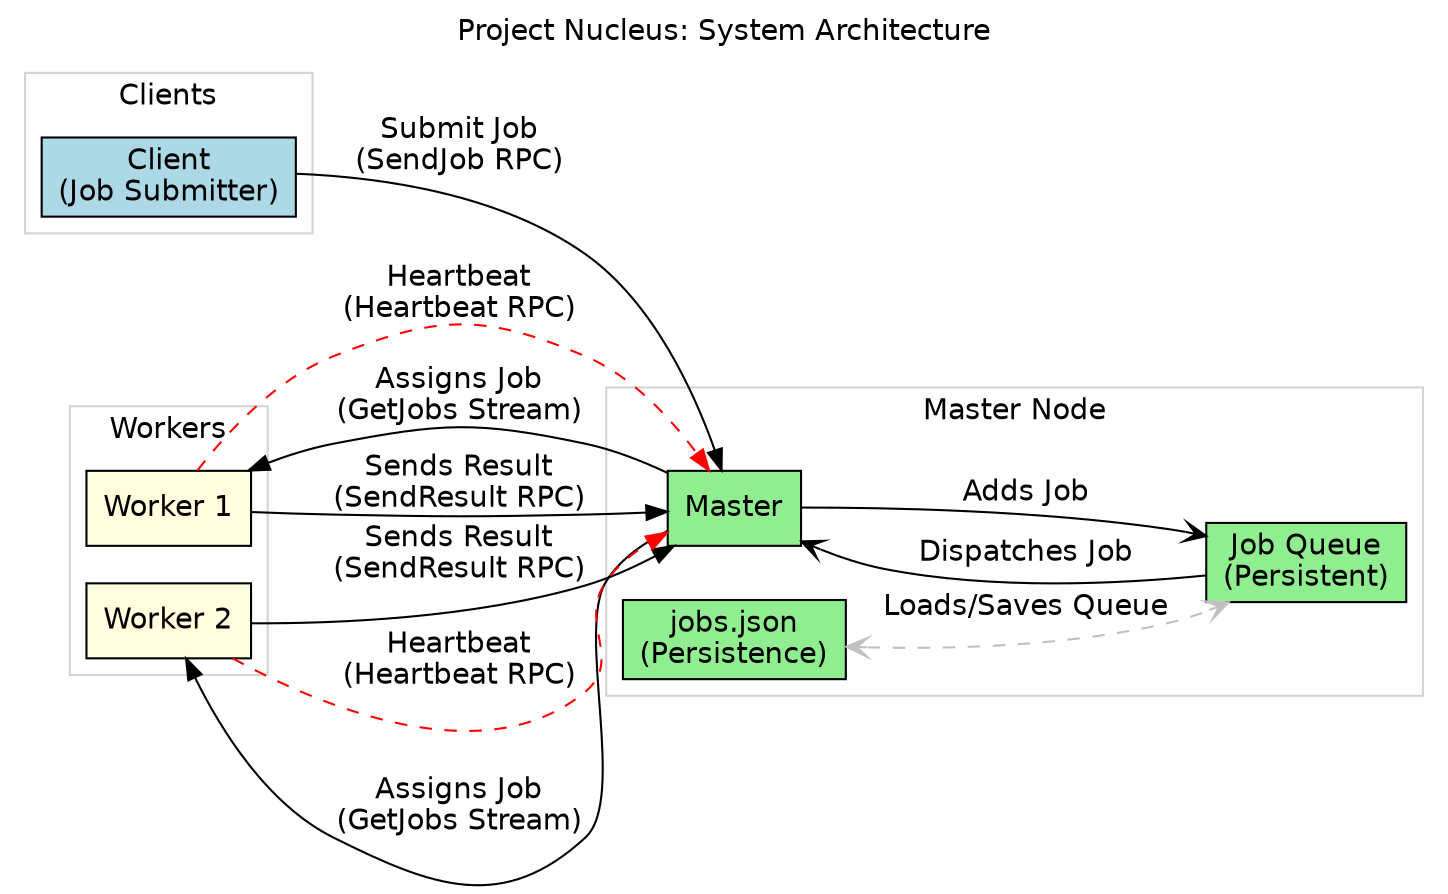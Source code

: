 digraph G {
    graph [rankdir=LR, labelloc="t", label="Project Nucleus: System Architecture", fontname="Helvetica"];
    node [fontname="Helvetica", shape=box, style=filled];
    edge [fontname="Helvetica"];

    subgraph cluster_0 {
        label = "Clients";
        color = lightgrey;
        node [shape=box, style=filled, fillcolor=lightblue];
        client [label="Client\n(Job Submitter)"];
    }

    subgraph cluster_1 {
        label = "Master Node";
        color = lightgrey;
        node [shape=box, style=filled, fillcolor=lightgreen];
        master [label="Master"];
        job_queue [label="Job Queue\n(Persistent)"];
        jobs_file [label="jobs.json\n(Persistence)"];
    }
    
    subgraph cluster_2 {
        label = "Workers";
        color = lightgrey;
        node [shape=box, style=filled, fillcolor=lightyellow];
        worker_1 [label="Worker 1"];
        worker_2 [label="Worker 2"];
    }

    // Edge definitions
    client -> master [label="Submit Job\n(SendJob RPC)"];
    
    master -> job_queue [label="Adds Job", arrowhead=open];
    job_queue -> master [label="Dispatches Job", arrowhead=open];

    jobs_file -> job_queue [label="Loads/Saves Queue", dir=both, arrowhead=open, arrowtail=open, style=dashed, color=gray];
    
    master -> worker_1 [label="Assigns Job\n(GetJobs Stream)"];
    master -> worker_2 [label="Assigns Job\n(GetJobs Stream)"];
    
    worker_1 -> master [label="Sends Result\n(SendResult RPC)"];
    worker_2 -> master [label="Sends Result\n(SendResult RPC)"];

    worker_1 -> master [label="Heartbeat\n(Heartbeat RPC)", style=dashed, color=red];
    worker_2 -> master [label="Heartbeat\n(Heartbeat RPC)", style=dashed, color=red];
}

